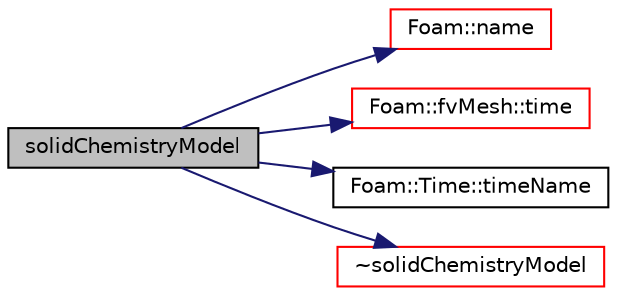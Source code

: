 digraph "solidChemistryModel"
{
  bgcolor="transparent";
  edge [fontname="Helvetica",fontsize="10",labelfontname="Helvetica",labelfontsize="10"];
  node [fontname="Helvetica",fontsize="10",shape=record];
  rankdir="LR";
  Node0 [label="solidChemistryModel",height=0.2,width=0.4,color="black", fillcolor="grey75", style="filled", fontcolor="black"];
  Node0 -> Node1 [color="midnightblue",fontsize="10",style="solid",fontname="Helvetica"];
  Node1 [label="Foam::name",height=0.2,width=0.4,color="red",URL="$a21851.html#adcb0df2bd4953cb6bb390272d8263c3a",tooltip="Return a string representation of a complex. "];
  Node0 -> Node4 [color="midnightblue",fontsize="10",style="solid",fontname="Helvetica"];
  Node4 [label="Foam::fvMesh::time",height=0.2,width=0.4,color="red",URL="$a23593.html#a0d94096809fe3376b29a2a29ca11bb18",tooltip="Return the top-level database. "];
  Node0 -> Node6 [color="midnightblue",fontsize="10",style="solid",fontname="Helvetica"];
  Node6 [label="Foam::Time::timeName",height=0.2,width=0.4,color="black",URL="$a27457.html#a5ae6a110de1b22323e19a46943c7f0c1",tooltip="Return time name of given scalar time. "];
  Node0 -> Node7 [color="midnightblue",fontsize="10",style="solid",fontname="Helvetica"];
  Node7 [label="~solidChemistryModel",height=0.2,width=0.4,color="red",URL="$a31537.html#a2f2c659222886bb2d444b17a831c5060",tooltip="Destructor. "];
}
